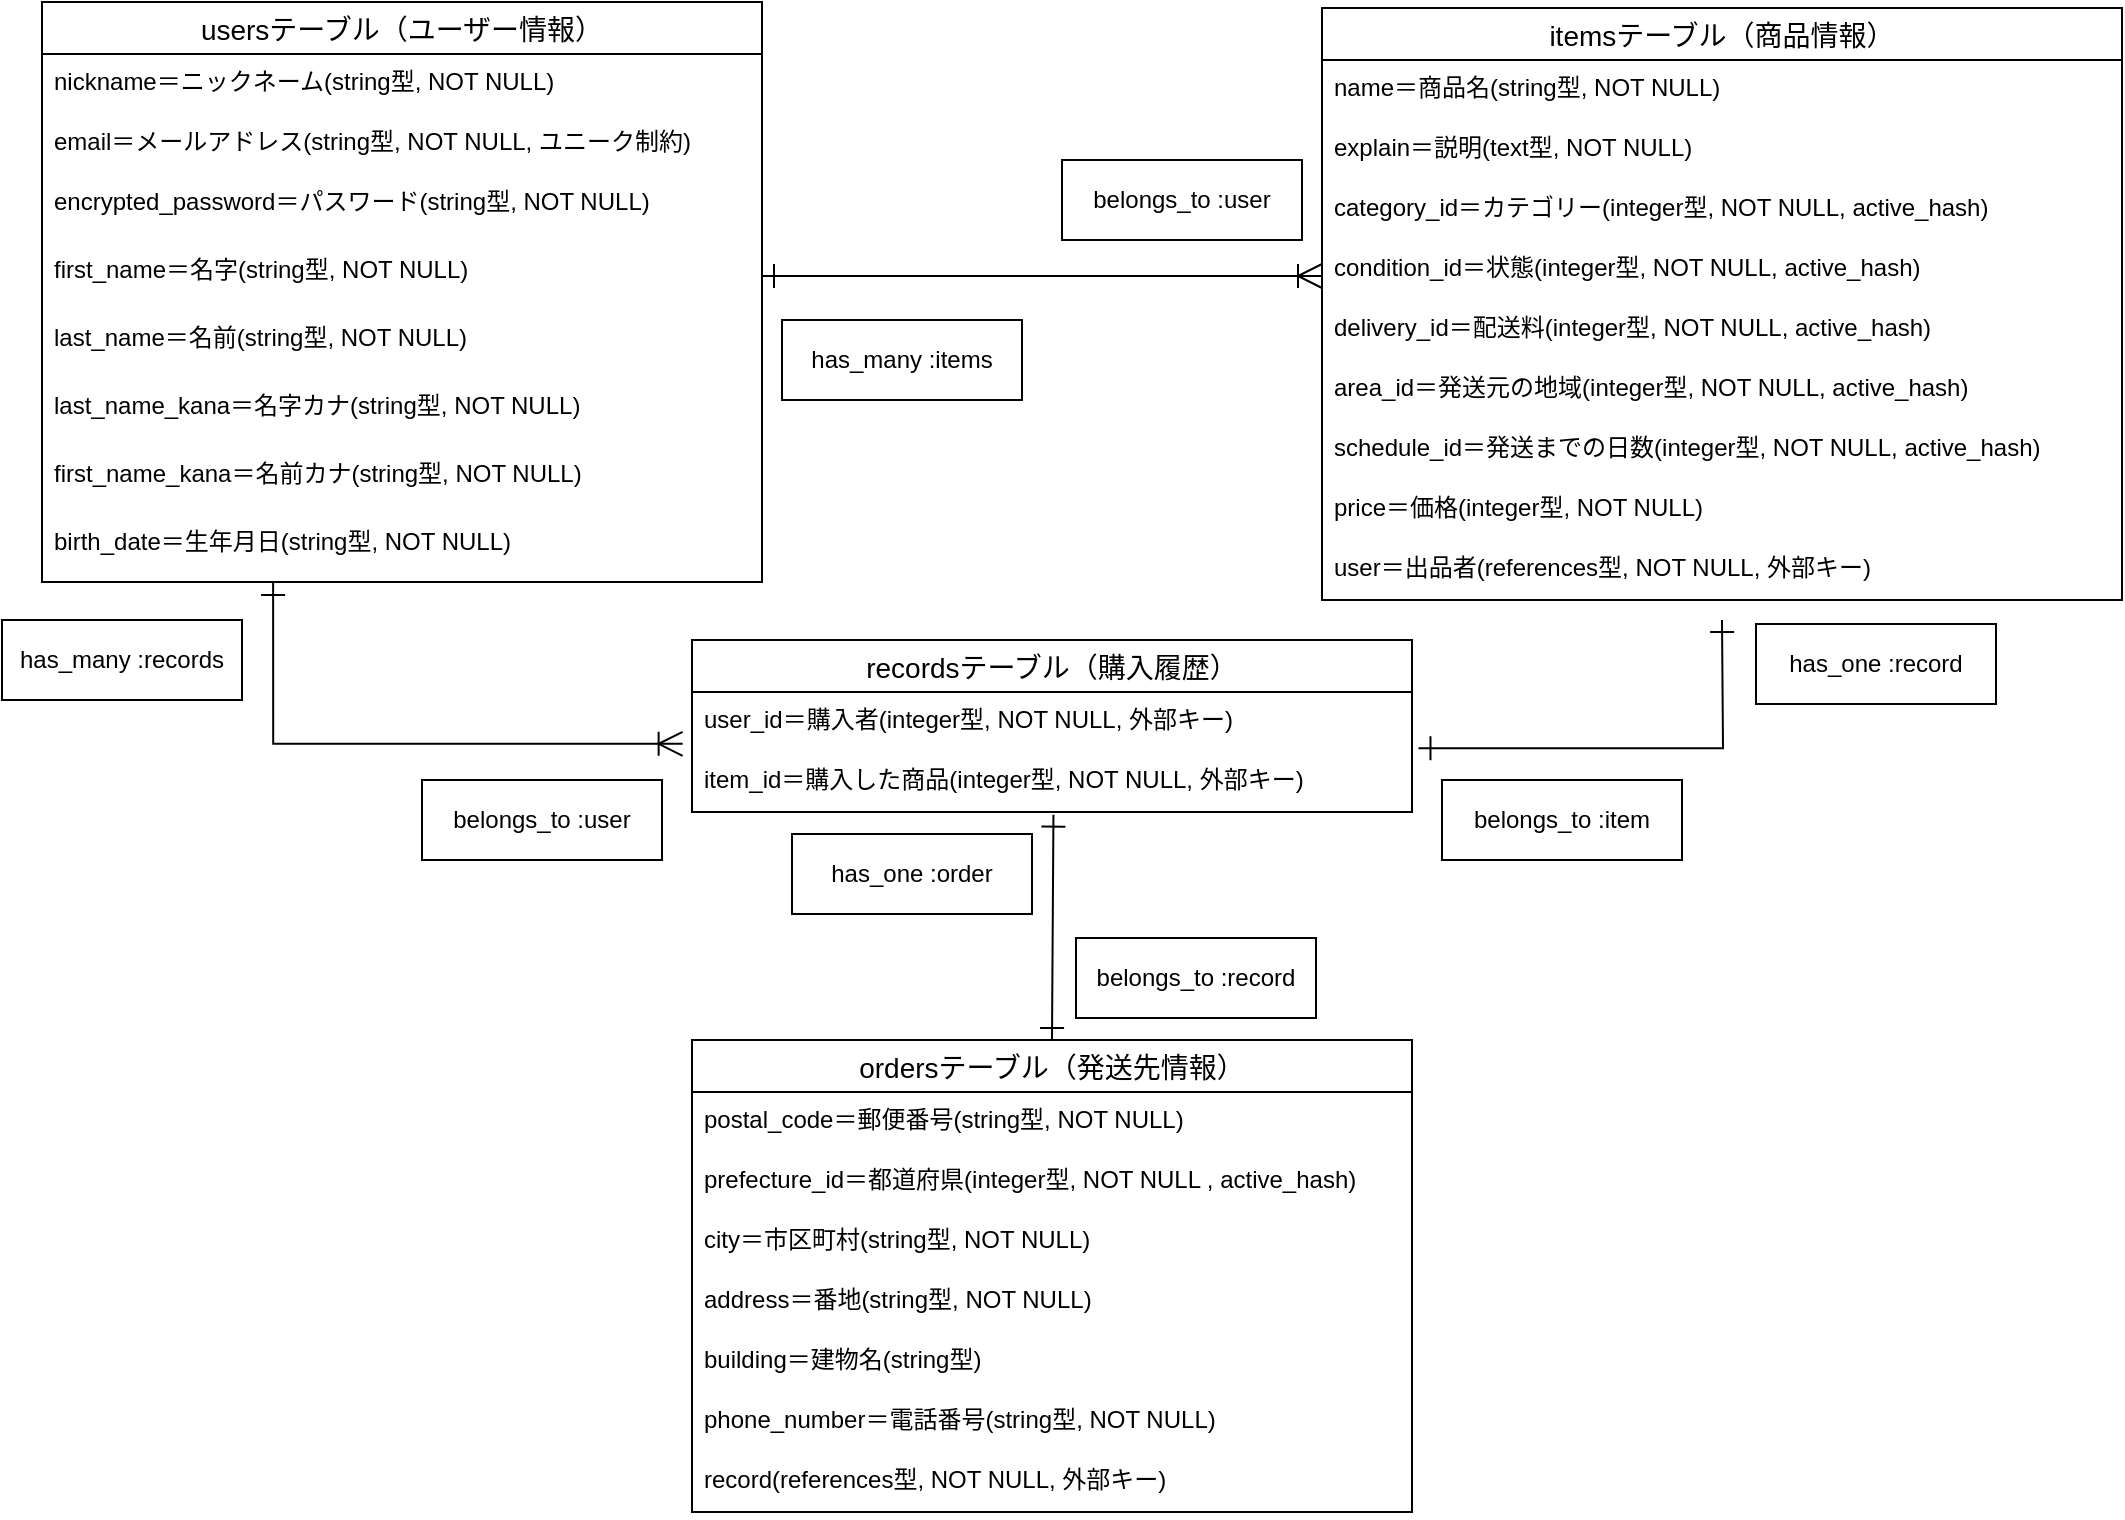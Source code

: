 <mxfile>
    <diagram id="NYTF0CLFRld2oyk6LYNt" name="ページ1">
        <mxGraphModel dx="1045" dy="829" grid="1" gridSize="10" guides="1" tooltips="1" connect="1" arrows="1" fold="1" page="1" pageScale="1" pageWidth="1169" pageHeight="827" math="0" shadow="0">
            <root>
                <mxCell id="0"/>
                <mxCell id="1" parent="0"/>
                <mxCell id="2" value="usersテーブル（ユーザー情報）" style="swimlane;fontStyle=0;childLayout=stackLayout;horizontal=1;startSize=26;horizontalStack=0;resizeParent=1;resizeParentMax=0;resizeLast=0;collapsible=1;marginBottom=0;align=center;fontSize=14;spacing=2;labelBackgroundColor=none;" vertex="1" parent="1">
                    <mxGeometry x="80" y="41" width="360" height="290" as="geometry">
                        <mxRectangle x="120" y="40" width="130" height="30" as="alternateBounds"/>
                    </mxGeometry>
                </mxCell>
                <mxCell id="3" value="nickname＝ニックネーム(string型, NOT NULL)" style="text;strokeColor=none;fillColor=none;spacingLeft=4;spacingRight=4;overflow=hidden;rotatable=0;points=[[0,0.5],[1,0.5]];portConstraint=eastwest;fontSize=12;" vertex="1" parent="2">
                    <mxGeometry y="26" width="360" height="30" as="geometry"/>
                </mxCell>
                <mxCell id="4" value="email＝メールアドレス(string型, NOT NULL, ユニーク制約)" style="text;strokeColor=none;fillColor=none;spacingLeft=4;spacingRight=4;overflow=hidden;rotatable=0;points=[[0,0.5],[1,0.5]];portConstraint=eastwest;fontSize=12;" vertex="1" parent="2">
                    <mxGeometry y="56" width="360" height="30" as="geometry"/>
                </mxCell>
                <mxCell id="5" value="encrypted_password＝パスワード(string型, NOT NULL)" style="text;strokeColor=none;fillColor=none;spacingLeft=4;spacingRight=4;overflow=hidden;rotatable=0;points=[[0,0.5],[1,0.5]];portConstraint=eastwest;fontSize=12;" vertex="1" parent="2">
                    <mxGeometry y="86" width="360" height="34" as="geometry"/>
                </mxCell>
                <mxCell id="50" value="first_name＝名字(string型, NOT NULL)" style="text;strokeColor=none;fillColor=none;spacingLeft=4;spacingRight=4;overflow=hidden;rotatable=0;points=[[0,0.5],[1,0.5]];portConstraint=eastwest;fontSize=12;" vertex="1" parent="2">
                    <mxGeometry y="120" width="360" height="34" as="geometry"/>
                </mxCell>
                <mxCell id="52" value="last_name＝名前(string型, NOT NULL)" style="text;strokeColor=none;fillColor=none;spacingLeft=4;spacingRight=4;overflow=hidden;rotatable=0;points=[[0,0.5],[1,0.5]];portConstraint=eastwest;fontSize=12;" vertex="1" parent="2">
                    <mxGeometry y="154" width="360" height="34" as="geometry"/>
                </mxCell>
                <mxCell id="33" value="last_name_kana＝名字カナ(string型, NOT NULL)" style="text;strokeColor=none;fillColor=none;spacingLeft=4;spacingRight=4;overflow=hidden;rotatable=0;points=[[0,0.5],[1,0.5]];portConstraint=eastwest;fontSize=12;whiteSpace=wrap;" vertex="1" parent="2">
                    <mxGeometry y="188" width="360" height="34" as="geometry"/>
                </mxCell>
                <mxCell id="51" value="first_name_kana＝名前カナ(string型, NOT NULL)" style="text;strokeColor=none;fillColor=none;spacingLeft=4;spacingRight=4;overflow=hidden;rotatable=0;points=[[0,0.5],[1,0.5]];portConstraint=eastwest;fontSize=12;" vertex="1" parent="2">
                    <mxGeometry y="222" width="360" height="34" as="geometry"/>
                </mxCell>
                <mxCell id="32" value="birth_date＝生年月日(string型, NOT NULL)" style="text;strokeColor=none;fillColor=none;spacingLeft=4;spacingRight=4;overflow=hidden;rotatable=0;points=[[0,0.5],[1,0.5]];portConstraint=eastwest;fontSize=12;" vertex="1" parent="2">
                    <mxGeometry y="256" width="360" height="34" as="geometry"/>
                </mxCell>
                <mxCell id="19" value="itemsテーブル（商品情報）" style="swimlane;fontStyle=0;childLayout=stackLayout;horizontal=1;startSize=26;horizontalStack=0;resizeParent=1;resizeParentMax=0;resizeLast=0;collapsible=1;marginBottom=0;align=center;fontSize=14;" vertex="1" parent="1">
                    <mxGeometry x="720" y="44" width="400" height="296" as="geometry"/>
                </mxCell>
                <mxCell id="21" value="name＝商品名(string型, NOT NULL)" style="text;strokeColor=none;fillColor=none;spacingLeft=4;spacingRight=4;overflow=hidden;rotatable=0;points=[[0,0.5],[1,0.5]];portConstraint=eastwest;fontSize=12;" vertex="1" parent="19">
                    <mxGeometry y="26" width="400" height="30" as="geometry"/>
                </mxCell>
                <mxCell id="22" value="explain＝説明(text型, NOT NULL)" style="text;strokeColor=none;fillColor=none;spacingLeft=4;spacingRight=4;overflow=hidden;rotatable=0;points=[[0,0.5],[1,0.5]];portConstraint=eastwest;fontSize=12;labelBorderColor=none;" vertex="1" parent="19">
                    <mxGeometry y="56" width="400" height="30" as="geometry"/>
                </mxCell>
                <mxCell id="37" value="category_id＝カテゴリー(integer型, NOT NULL, active_hash)" style="text;strokeColor=none;fillColor=none;spacingLeft=4;spacingRight=4;overflow=hidden;rotatable=0;points=[[0,0.5],[1,0.5]];portConstraint=eastwest;fontSize=12;" vertex="1" parent="19">
                    <mxGeometry y="86" width="400" height="30" as="geometry"/>
                </mxCell>
                <mxCell id="36" value="condition_id＝状態(integer型, NOT NULL, active_hash)" style="text;strokeColor=none;fillColor=none;spacingLeft=4;spacingRight=4;overflow=hidden;rotatable=0;points=[[0,0.5],[1,0.5]];portConstraint=eastwest;fontSize=12;" vertex="1" parent="19">
                    <mxGeometry y="116" width="400" height="30" as="geometry"/>
                </mxCell>
                <mxCell id="35" value="delivery_id＝配送料(integer型, NOT NULL, active_hash)" style="text;strokeColor=none;fillColor=none;spacingLeft=4;spacingRight=4;overflow=hidden;rotatable=0;points=[[0,0.5],[1,0.5]];portConstraint=eastwest;fontSize=12;" vertex="1" parent="19">
                    <mxGeometry y="146" width="400" height="30" as="geometry"/>
                </mxCell>
                <mxCell id="38" value="area_id＝発送元の地域(integer型, NOT NULL, active_hash)" style="text;strokeColor=none;fillColor=none;spacingLeft=4;spacingRight=4;overflow=hidden;rotatable=0;points=[[0,0.5],[1,0.5]];portConstraint=eastwest;fontSize=12;" vertex="1" parent="19">
                    <mxGeometry y="176" width="400" height="30" as="geometry"/>
                </mxCell>
                <mxCell id="40" value="schedule_id＝発送までの日数(integer型, NOT NULL, active_hash)" style="text;strokeColor=none;fillColor=none;spacingLeft=4;spacingRight=4;overflow=hidden;rotatable=0;points=[[0,0.5],[1,0.5]];portConstraint=eastwest;fontSize=12;" vertex="1" parent="19">
                    <mxGeometry y="206" width="400" height="30" as="geometry"/>
                </mxCell>
                <mxCell id="39" value="price＝価格(integer型, NOT NULL)" style="text;strokeColor=none;fillColor=none;spacingLeft=4;spacingRight=4;overflow=hidden;rotatable=0;points=[[0,0.5],[1,0.5]];portConstraint=eastwest;fontSize=12;" vertex="1" parent="19">
                    <mxGeometry y="236" width="400" height="30" as="geometry"/>
                </mxCell>
                <mxCell id="47" value="user＝出品者(references型, NOT NULL, 外部キー)" style="text;strokeColor=none;fillColor=none;spacingLeft=4;spacingRight=4;overflow=hidden;rotatable=0;points=[[0,0.5],[1,0.5]];portConstraint=eastwest;fontSize=12;" vertex="1" parent="19">
                    <mxGeometry y="266" width="400" height="30" as="geometry"/>
                </mxCell>
                <mxCell id="OBy9S5l76KuZEAGb8SSt-72" style="edgeStyle=none;rounded=0;jumpSize=0;html=1;exitX=0.5;exitY=0;exitDx=0;exitDy=0;entryX=0.502;entryY=1.044;entryDx=0;entryDy=0;entryPerimeter=0;startArrow=ERone;startFill=0;endArrow=ERone;endFill=0;startSize=10;endSize=10;sourcePerimeterSpacing=0;" edge="1" parent="1" source="23" target="60">
                    <mxGeometry relative="1" as="geometry"/>
                </mxCell>
                <mxCell id="23" value="ordersテーブル（発送先情報）" style="swimlane;fontStyle=0;childLayout=stackLayout;horizontal=1;startSize=26;horizontalStack=0;resizeParent=1;resizeParentMax=0;resizeLast=0;collapsible=1;marginBottom=0;align=center;fontSize=14;" vertex="1" parent="1">
                    <mxGeometry x="405" y="560" width="360" height="236" as="geometry"/>
                </mxCell>
                <mxCell id="25" value="postal_code＝郵便番号(string型, NOT NULL)" style="text;strokeColor=none;fillColor=none;spacingLeft=4;spacingRight=4;overflow=hidden;rotatable=0;points=[[0,0.5],[1,0.5]];portConstraint=eastwest;fontSize=12;" vertex="1" parent="23">
                    <mxGeometry y="26" width="360" height="30" as="geometry"/>
                </mxCell>
                <mxCell id="26" value="prefecture_id＝都道府県(integer型, NOT NULL , active_hash)" style="text;strokeColor=none;fillColor=none;spacingLeft=4;spacingRight=4;overflow=hidden;rotatable=0;points=[[0,0.5],[1,0.5]];portConstraint=eastwest;fontSize=12;" vertex="1" parent="23">
                    <mxGeometry y="56" width="360" height="30" as="geometry"/>
                </mxCell>
                <mxCell id="45" value="city＝市区町村(string型, NOT NULL)" style="text;strokeColor=none;fillColor=none;spacingLeft=4;spacingRight=4;overflow=hidden;rotatable=0;points=[[0,0.5],[1,0.5]];portConstraint=eastwest;fontSize=12;" vertex="1" parent="23">
                    <mxGeometry y="86" width="360" height="30" as="geometry"/>
                </mxCell>
                <mxCell id="44" value="address＝番地(string型, NOT NULL)" style="text;strokeColor=none;fillColor=none;spacingLeft=4;spacingRight=4;overflow=hidden;rotatable=0;points=[[0,0.5],[1,0.5]];portConstraint=eastwest;fontSize=12;" vertex="1" parent="23">
                    <mxGeometry y="116" width="360" height="30" as="geometry"/>
                </mxCell>
                <mxCell id="46" value="building＝建物名(string型)" style="text;strokeColor=none;fillColor=none;spacingLeft=4;spacingRight=4;overflow=hidden;rotatable=0;points=[[0,0.5],[1,0.5]];portConstraint=eastwest;fontSize=12;" vertex="1" parent="23">
                    <mxGeometry y="146" width="360" height="30" as="geometry"/>
                </mxCell>
                <mxCell id="43" value="phone_number＝電話番号(string型, NOT NULL)" style="text;strokeColor=none;fillColor=none;spacingLeft=4;spacingRight=4;overflow=hidden;rotatable=0;points=[[0,0.5],[1,0.5]];portConstraint=eastwest;fontSize=12;" vertex="1" parent="23">
                    <mxGeometry y="176" width="360" height="30" as="geometry"/>
                </mxCell>
                <mxCell id="OBy9S5l76KuZEAGb8SSt-66" value="record(references型, NOT NULL, 外部キー)" style="text;strokeColor=none;fillColor=none;spacingLeft=4;spacingRight=4;overflow=hidden;rotatable=0;points=[[0,0.5],[1,0.5]];portConstraint=eastwest;fontSize=12;" vertex="1" parent="23">
                    <mxGeometry y="206" width="360" height="30" as="geometry"/>
                </mxCell>
                <mxCell id="56" style="html=1;exitX=-0.013;exitY=-0.137;exitDx=0;exitDy=0;entryX=0.321;entryY=1.015;entryDx=0;entryDy=0;entryPerimeter=0;startArrow=ERoneToMany;startFill=0;endArrow=ERone;endFill=0;startSize=10;endSize=10;jumpSize=0;edgeStyle=orthogonalEdgeStyle;rounded=0;exitPerimeter=0;" edge="1" parent="1" source="60" target="32">
                    <mxGeometry relative="1" as="geometry"/>
                </mxCell>
                <mxCell id="57" style="html=1;exitX=1.009;exitY=-0.063;exitDx=0;exitDy=0;startArrow=ERone;startFill=0;endArrow=ERone;endFill=0;startSize=10;endSize=10;jumpSize=0;edgeStyle=orthogonalEdgeStyle;rounded=0;sourcePerimeterSpacing=0;exitPerimeter=0;" edge="1" parent="1" source="60">
                    <mxGeometry relative="1" as="geometry">
                        <mxPoint x="770.12" y="456.49" as="sourcePoint"/>
                        <mxPoint x="920" y="350" as="targetPoint"/>
                    </mxGeometry>
                </mxCell>
                <mxCell id="58" value="recordsテーブル（購入履歴）" style="swimlane;fontStyle=0;childLayout=stackLayout;horizontal=1;startSize=26;horizontalStack=0;resizeParent=1;resizeParentMax=0;resizeLast=0;collapsible=1;marginBottom=0;align=center;fontSize=14;" vertex="1" parent="1">
                    <mxGeometry x="405" y="360" width="360" height="86" as="geometry"/>
                </mxCell>
                <mxCell id="59" value="user_id＝購入者(integer型, NOT NULL, 外部キー)" style="text;strokeColor=none;fillColor=none;spacingLeft=4;spacingRight=4;overflow=hidden;rotatable=0;points=[[0,0.5],[1,0.5]];portConstraint=eastwest;fontSize=12;" vertex="1" parent="58">
                    <mxGeometry y="26" width="360" height="30" as="geometry"/>
                </mxCell>
                <mxCell id="60" value="item_id＝購入した商品(integer型, NOT NULL, 外部キー)" style="text;strokeColor=none;fillColor=none;spacingLeft=4;spacingRight=4;overflow=hidden;rotatable=0;points=[[0,0.5],[1,0.5]];portConstraint=eastwest;fontSize=12;" vertex="1" parent="58">
                    <mxGeometry y="56" width="360" height="30" as="geometry"/>
                </mxCell>
                <mxCell id="OBy9S5l76KuZEAGb8SSt-62" style="rounded=0;jumpSize=0;html=1;startArrow=ERone;startFill=0;endArrow=ERoneToMany;endFill=0;sourcePerimeterSpacing=0;endSize=10;startSize=10;exitX=1;exitY=0.5;exitDx=0;exitDy=0;" edge="1" parent="1" source="50">
                    <mxGeometry relative="1" as="geometry">
                        <mxPoint x="400" y="202" as="sourcePoint"/>
                        <mxPoint x="720" y="178" as="targetPoint"/>
                    </mxGeometry>
                </mxCell>
                <mxCell id="OBy9S5l76KuZEAGb8SSt-63" value="has_one :record" style="whiteSpace=wrap;html=1;align=center;labelBackgroundColor=none;labelBorderColor=none;strokeColor=default;" vertex="1" parent="1">
                    <mxGeometry x="937" y="352" width="120" height="40" as="geometry"/>
                </mxCell>
                <mxCell id="OBy9S5l76KuZEAGb8SSt-65" value="belongs_to :item" style="whiteSpace=wrap;html=1;align=center;labelBackgroundColor=none;labelBorderColor=none;strokeColor=default;" vertex="1" parent="1">
                    <mxGeometry x="780" y="430" width="120" height="40" as="geometry"/>
                </mxCell>
                <mxCell id="OBy9S5l76KuZEAGb8SSt-68" value="belongs_to :user" style="whiteSpace=wrap;html=1;align=center;labelBackgroundColor=none;labelBorderColor=none;strokeColor=default;" vertex="1" parent="1">
                    <mxGeometry x="270" y="430" width="120" height="40" as="geometry"/>
                </mxCell>
                <mxCell id="OBy9S5l76KuZEAGb8SSt-69" value="has_many :records" style="whiteSpace=wrap;html=1;align=center;labelBackgroundColor=none;labelBorderColor=none;strokeColor=default;" vertex="1" parent="1">
                    <mxGeometry x="60" y="350" width="120" height="40" as="geometry"/>
                </mxCell>
                <mxCell id="OBy9S5l76KuZEAGb8SSt-70" value="belongs_to :user" style="whiteSpace=wrap;html=1;align=center;labelBackgroundColor=none;labelBorderColor=none;strokeColor=default;" vertex="1" parent="1">
                    <mxGeometry x="590" y="120" width="120" height="40" as="geometry"/>
                </mxCell>
                <mxCell id="OBy9S5l76KuZEAGb8SSt-71" value="has_many :items" style="whiteSpace=wrap;html=1;align=center;labelBackgroundColor=none;labelBorderColor=none;strokeColor=default;" vertex="1" parent="1">
                    <mxGeometry x="450" y="200" width="120" height="40" as="geometry"/>
                </mxCell>
                <mxCell id="OBy9S5l76KuZEAGb8SSt-73" value="has_one :order" style="whiteSpace=wrap;html=1;align=center;labelBackgroundColor=none;labelBorderColor=none;strokeColor=default;" vertex="1" parent="1">
                    <mxGeometry x="455" y="457" width="120" height="40" as="geometry"/>
                </mxCell>
                <mxCell id="OBy9S5l76KuZEAGb8SSt-74" value="belongs_to :record" style="whiteSpace=wrap;html=1;align=center;labelBackgroundColor=none;labelBorderColor=none;strokeColor=default;" vertex="1" parent="1">
                    <mxGeometry x="597" y="509" width="120" height="40" as="geometry"/>
                </mxCell>
            </root>
        </mxGraphModel>
    </diagram>
</mxfile>